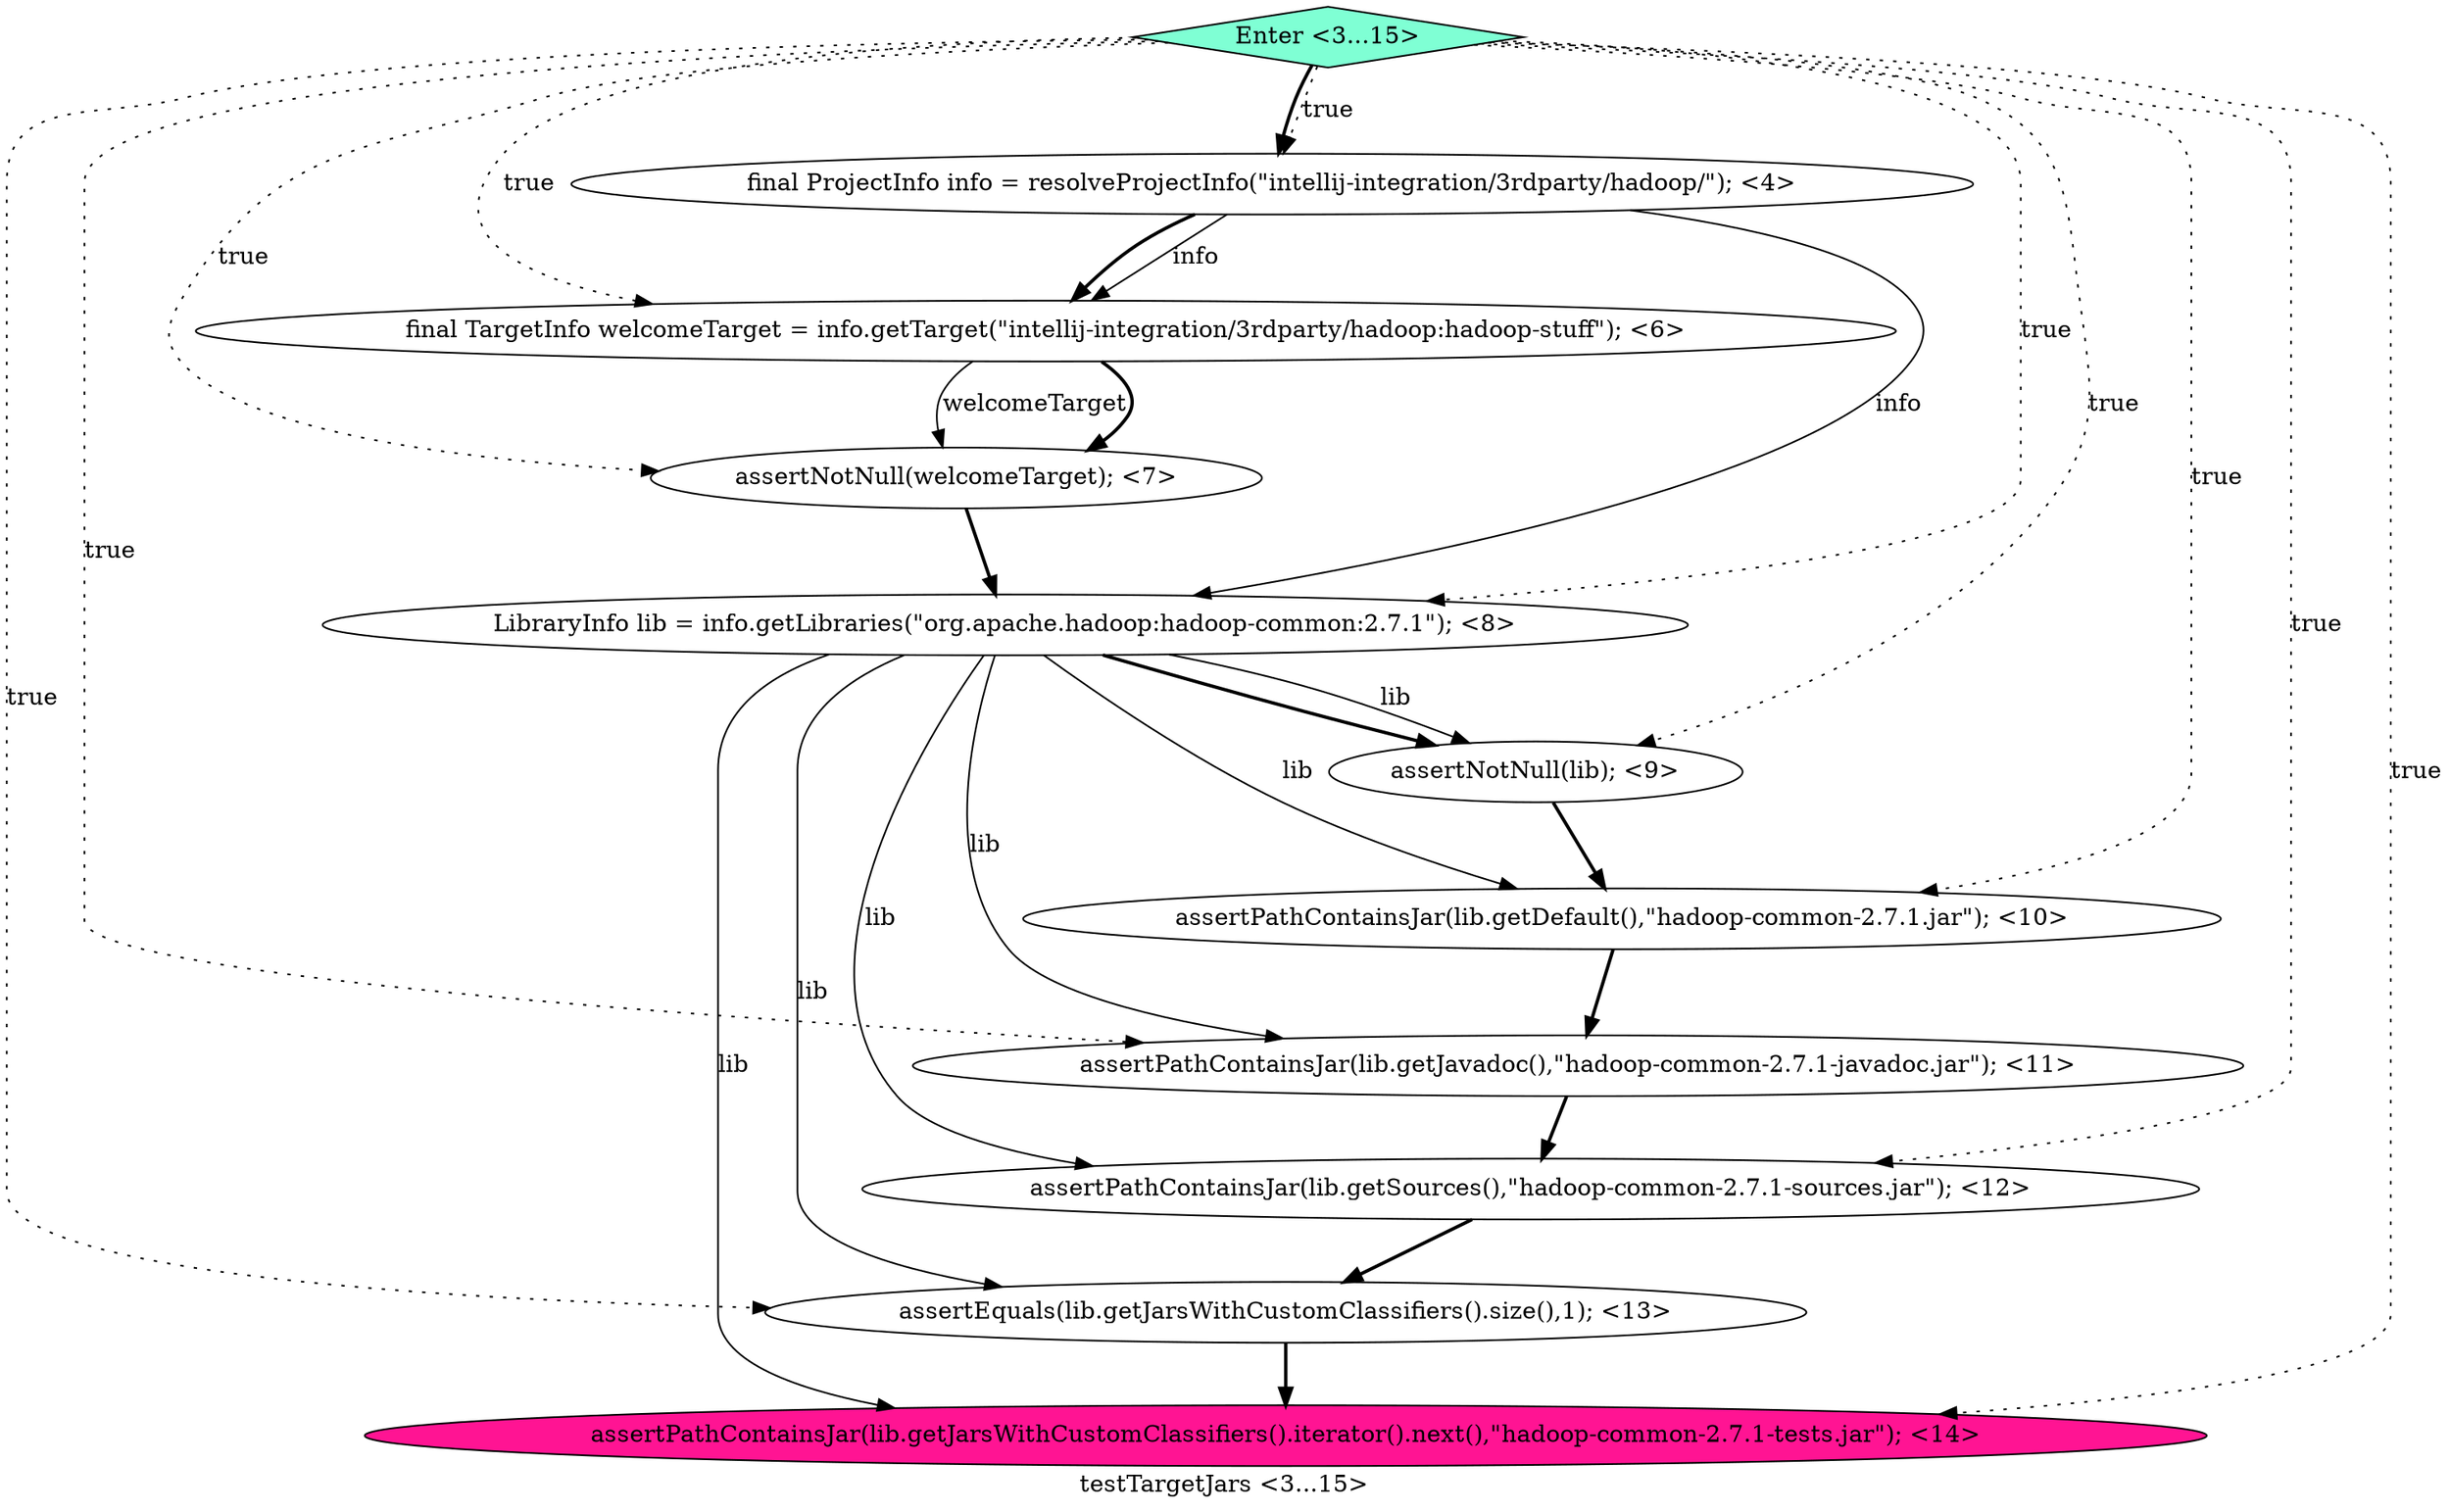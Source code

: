 digraph PDG {
label = "testTargetJars <3...15>";
0.6 [style = filled, label = "assertPathContainsJar(lib.getJavadoc(),\"hadoop-common-2.7.1-javadoc.jar\"); <11>", fillcolor = white, shape = ellipse];
0.3 [style = filled, label = "LibraryInfo lib = info.getLibraries(\"org.apache.hadoop:hadoop-common:2.7.1\"); <8>", fillcolor = white, shape = ellipse];
0.8 [style = filled, label = "assertEquals(lib.getJarsWithCustomClassifiers().size(),1); <13>", fillcolor = white, shape = ellipse];
0.10 [style = filled, label = "Enter <3...15>", fillcolor = aquamarine, shape = diamond];
0.4 [style = filled, label = "assertNotNull(lib); <9>", fillcolor = white, shape = ellipse];
0.7 [style = filled, label = "assertPathContainsJar(lib.getSources(),\"hadoop-common-2.7.1-sources.jar\"); <12>", fillcolor = white, shape = ellipse];
0.0 [style = filled, label = "final ProjectInfo info = resolveProjectInfo(\"intellij-integration/3rdparty/hadoop/\"); <4>", fillcolor = white, shape = ellipse];
0.9 [style = filled, label = "assertPathContainsJar(lib.getJarsWithCustomClassifiers().iterator().next(),\"hadoop-common-2.7.1-tests.jar\"); <14>", fillcolor = deeppink, shape = ellipse];
0.1 [style = filled, label = "final TargetInfo welcomeTarget = info.getTarget(\"intellij-integration/3rdparty/hadoop:hadoop-stuff\"); <6>", fillcolor = white, shape = ellipse];
0.5 [style = filled, label = "assertPathContainsJar(lib.getDefault(),\"hadoop-common-2.7.1.jar\"); <10>", fillcolor = white, shape = ellipse];
0.2 [style = filled, label = "assertNotNull(welcomeTarget); <7>", fillcolor = white, shape = ellipse];
0.0 -> 0.1 [style = solid, label="info"];
0.0 -> 0.1 [style = bold, label=""];
0.0 -> 0.3 [style = solid, label="info"];
0.1 -> 0.2 [style = solid, label="welcomeTarget"];
0.1 -> 0.2 [style = bold, label=""];
0.2 -> 0.3 [style = bold, label=""];
0.3 -> 0.4 [style = solid, label="lib"];
0.3 -> 0.4 [style = bold, label=""];
0.3 -> 0.5 [style = solid, label="lib"];
0.3 -> 0.6 [style = solid, label="lib"];
0.3 -> 0.7 [style = solid, label="lib"];
0.3 -> 0.8 [style = solid, label="lib"];
0.3 -> 0.9 [style = solid, label="lib"];
0.4 -> 0.5 [style = bold, label=""];
0.5 -> 0.6 [style = bold, label=""];
0.6 -> 0.7 [style = bold, label=""];
0.7 -> 0.8 [style = bold, label=""];
0.8 -> 0.9 [style = bold, label=""];
0.10 -> 0.0 [style = dotted, label="true"];
0.10 -> 0.0 [style = bold, label=""];
0.10 -> 0.1 [style = dotted, label="true"];
0.10 -> 0.2 [style = dotted, label="true"];
0.10 -> 0.3 [style = dotted, label="true"];
0.10 -> 0.4 [style = dotted, label="true"];
0.10 -> 0.5 [style = dotted, label="true"];
0.10 -> 0.6 [style = dotted, label="true"];
0.10 -> 0.7 [style = dotted, label="true"];
0.10 -> 0.8 [style = dotted, label="true"];
0.10 -> 0.9 [style = dotted, label="true"];
}
